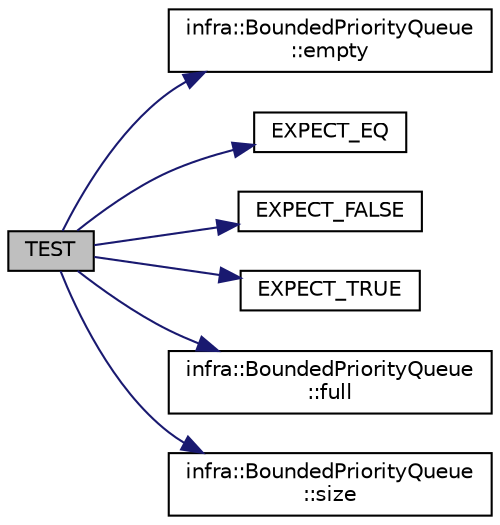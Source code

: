 digraph "TEST"
{
 // INTERACTIVE_SVG=YES
  edge [fontname="Helvetica",fontsize="10",labelfontname="Helvetica",labelfontsize="10"];
  node [fontname="Helvetica",fontsize="10",shape=record];
  rankdir="LR";
  Node0 [label="TEST",height=0.2,width=0.4,color="black", fillcolor="grey75", style="filled", fontcolor="black"];
  Node0 -> Node1 [color="midnightblue",fontsize="10",style="solid",fontname="Helvetica"];
  Node1 [label="infra::BoundedPriorityQueue\l::empty",height=0.2,width=0.4,color="black", fillcolor="white", style="filled",URL="$df/d12/classinfra_1_1_bounded_priority_queue.html#a03a817e4958722fc5dba5c6416e65ba9"];
  Node0 -> Node2 [color="midnightblue",fontsize="10",style="solid",fontname="Helvetica"];
  Node2 [label="EXPECT_EQ",height=0.2,width=0.4,color="black", fillcolor="white", style="filled",URL="$d6/def/_test_json_8cpp.html#a82745227e2f0a8edbb4ae630d88a8e86"];
  Node0 -> Node3 [color="midnightblue",fontsize="10",style="solid",fontname="Helvetica"];
  Node3 [label="EXPECT_FALSE",height=0.2,width=0.4,color="black", fillcolor="white", style="filled",URL="$d6/def/_test_json_8cpp.html#ac7ef10ed7113236e5f3dfce13707224e"];
  Node0 -> Node4 [color="midnightblue",fontsize="10",style="solid",fontname="Helvetica"];
  Node4 [label="EXPECT_TRUE",height=0.2,width=0.4,color="black", fillcolor="white", style="filled",URL="$d6/def/_test_json_8cpp.html#a84dbe6e62bbec23a120a258315c7b6dc"];
  Node0 -> Node5 [color="midnightblue",fontsize="10",style="solid",fontname="Helvetica"];
  Node5 [label="infra::BoundedPriorityQueue\l::full",height=0.2,width=0.4,color="black", fillcolor="white", style="filled",URL="$df/d12/classinfra_1_1_bounded_priority_queue.html#a56507ac3e3409f283ffc1fbf7c6e8f0e"];
  Node0 -> Node6 [color="midnightblue",fontsize="10",style="solid",fontname="Helvetica"];
  Node6 [label="infra::BoundedPriorityQueue\l::size",height=0.2,width=0.4,color="black", fillcolor="white", style="filled",URL="$df/d12/classinfra_1_1_bounded_priority_queue.html#ab0cf16f57767160d785b67924cc8870d"];
}
